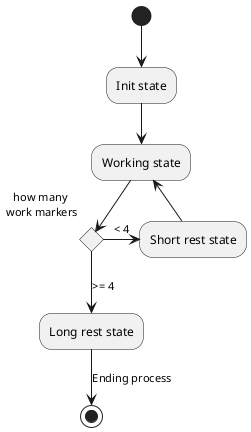 @startuml
(*) -down-> "Init state"
-down-> Working state

if "how many \nwork markers" then
  -right->[< 4] "Short rest state"
  -up-> Working state
else
  -down->[>= 4] "Long rest state"
  -down->[Ending process] (*)
endif

@enduml
